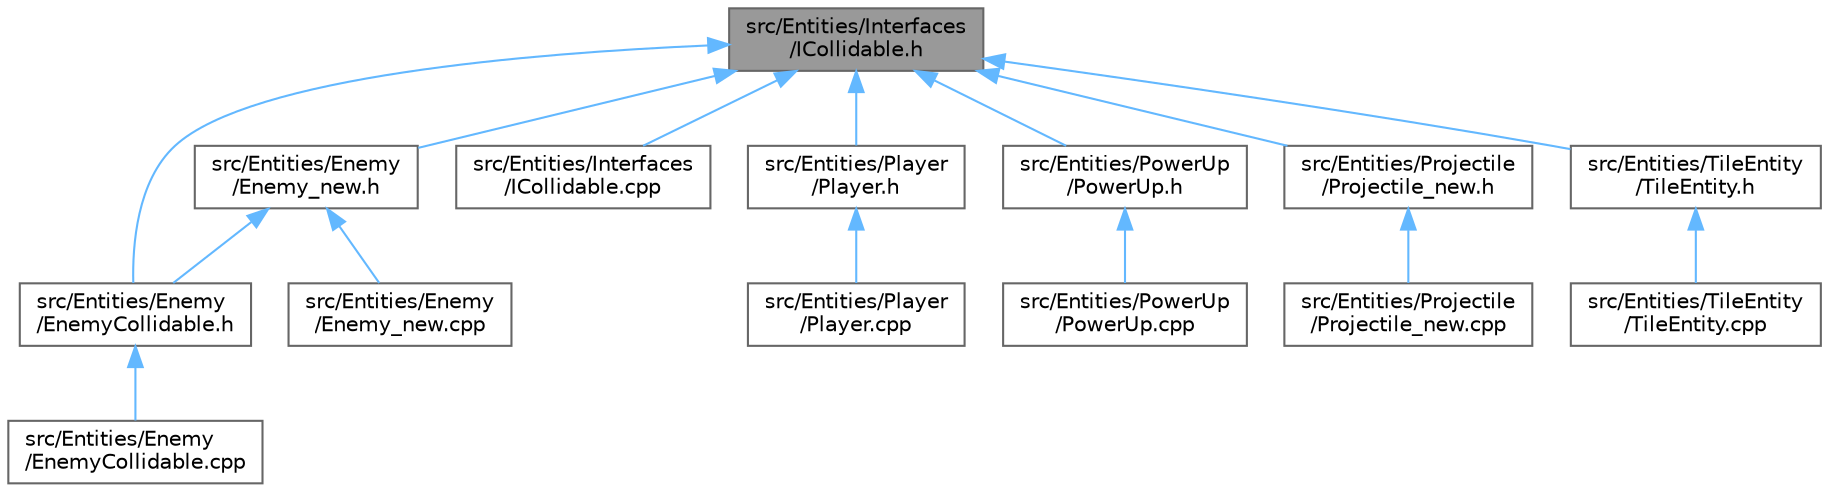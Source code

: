 digraph "src/Entities/Interfaces/ICollidable.h"
{
 // LATEX_PDF_SIZE
  bgcolor="transparent";
  edge [fontname=Helvetica,fontsize=10,labelfontname=Helvetica,labelfontsize=10];
  node [fontname=Helvetica,fontsize=10,shape=box,height=0.2,width=0.4];
  Node1 [id="Node000001",label="src/Entities/Interfaces\l/ICollidable.h",height=0.2,width=0.4,color="gray40", fillcolor="grey60", style="filled", fontcolor="black",tooltip=" "];
  Node1 -> Node2 [id="edge15_Node000001_Node000002",dir="back",color="steelblue1",style="solid",tooltip=" "];
  Node2 [id="Node000002",label="src/Entities/Enemy\l/EnemyCollidable.h",height=0.2,width=0.4,color="grey40", fillcolor="white", style="filled",URL="$_enemy_collidable_8h.html",tooltip=" "];
  Node2 -> Node3 [id="edge16_Node000002_Node000003",dir="back",color="steelblue1",style="solid",tooltip=" "];
  Node3 [id="Node000003",label="src/Entities/Enemy\l/EnemyCollidable.cpp",height=0.2,width=0.4,color="grey40", fillcolor="white", style="filled",URL="$_enemy_collidable_8cpp.html",tooltip=" "];
  Node1 -> Node4 [id="edge17_Node000001_Node000004",dir="back",color="steelblue1",style="solid",tooltip=" "];
  Node4 [id="Node000004",label="src/Entities/Enemy\l/Enemy_new.h",height=0.2,width=0.4,color="grey40", fillcolor="white", style="filled",URL="$_enemy__new_8h.html",tooltip=" "];
  Node4 -> Node2 [id="edge18_Node000004_Node000002",dir="back",color="steelblue1",style="solid",tooltip=" "];
  Node4 -> Node5 [id="edge19_Node000004_Node000005",dir="back",color="steelblue1",style="solid",tooltip=" "];
  Node5 [id="Node000005",label="src/Entities/Enemy\l/Enemy_new.cpp",height=0.2,width=0.4,color="grey40", fillcolor="white", style="filled",URL="$_enemy__new_8cpp.html",tooltip=" "];
  Node1 -> Node6 [id="edge20_Node000001_Node000006",dir="back",color="steelblue1",style="solid",tooltip=" "];
  Node6 [id="Node000006",label="src/Entities/Interfaces\l/ICollidable.cpp",height=0.2,width=0.4,color="grey40", fillcolor="white", style="filled",URL="$_i_collidable_8cpp.html",tooltip=" "];
  Node1 -> Node7 [id="edge21_Node000001_Node000007",dir="back",color="steelblue1",style="solid",tooltip=" "];
  Node7 [id="Node000007",label="src/Entities/Player\l/Player.h",height=0.2,width=0.4,color="grey40", fillcolor="white", style="filled",URL="$_entities_2_player_2_player_8h.html",tooltip=" "];
  Node7 -> Node8 [id="edge22_Node000007_Node000008",dir="back",color="steelblue1",style="solid",tooltip=" "];
  Node8 [id="Node000008",label="src/Entities/Player\l/Player.cpp",height=0.2,width=0.4,color="grey40", fillcolor="white", style="filled",URL="$_entities_2_player_2_player_8cpp.html",tooltip=" "];
  Node1 -> Node9 [id="edge23_Node000001_Node000009",dir="back",color="steelblue1",style="solid",tooltip=" "];
  Node9 [id="Node000009",label="src/Entities/PowerUp\l/PowerUp.h",height=0.2,width=0.4,color="grey40", fillcolor="white", style="filled",URL="$_power_up_8h.html",tooltip=" "];
  Node9 -> Node10 [id="edge24_Node000009_Node000010",dir="back",color="steelblue1",style="solid",tooltip=" "];
  Node10 [id="Node000010",label="src/Entities/PowerUp\l/PowerUp.cpp",height=0.2,width=0.4,color="grey40", fillcolor="white", style="filled",URL="$_power_up_8cpp.html",tooltip=" "];
  Node1 -> Node11 [id="edge25_Node000001_Node000011",dir="back",color="steelblue1",style="solid",tooltip=" "];
  Node11 [id="Node000011",label="src/Entities/Projectile\l/Projectile_new.h",height=0.2,width=0.4,color="grey40", fillcolor="white", style="filled",URL="$_projectile__new_8h.html",tooltip=" "];
  Node11 -> Node12 [id="edge26_Node000011_Node000012",dir="back",color="steelblue1",style="solid",tooltip=" "];
  Node12 [id="Node000012",label="src/Entities/Projectile\l/Projectile_new.cpp",height=0.2,width=0.4,color="grey40", fillcolor="white", style="filled",URL="$_projectile__new_8cpp.html",tooltip=" "];
  Node1 -> Node13 [id="edge27_Node000001_Node000013",dir="back",color="steelblue1",style="solid",tooltip=" "];
  Node13 [id="Node000013",label="src/Entities/TileEntity\l/TileEntity.h",height=0.2,width=0.4,color="grey40", fillcolor="white", style="filled",URL="$_tile_entity_8h.html",tooltip=" "];
  Node13 -> Node14 [id="edge28_Node000013_Node000014",dir="back",color="steelblue1",style="solid",tooltip=" "];
  Node14 [id="Node000014",label="src/Entities/TileEntity\l/TileEntity.cpp",height=0.2,width=0.4,color="grey40", fillcolor="white", style="filled",URL="$_tile_entity_8cpp.html",tooltip=" "];
}
